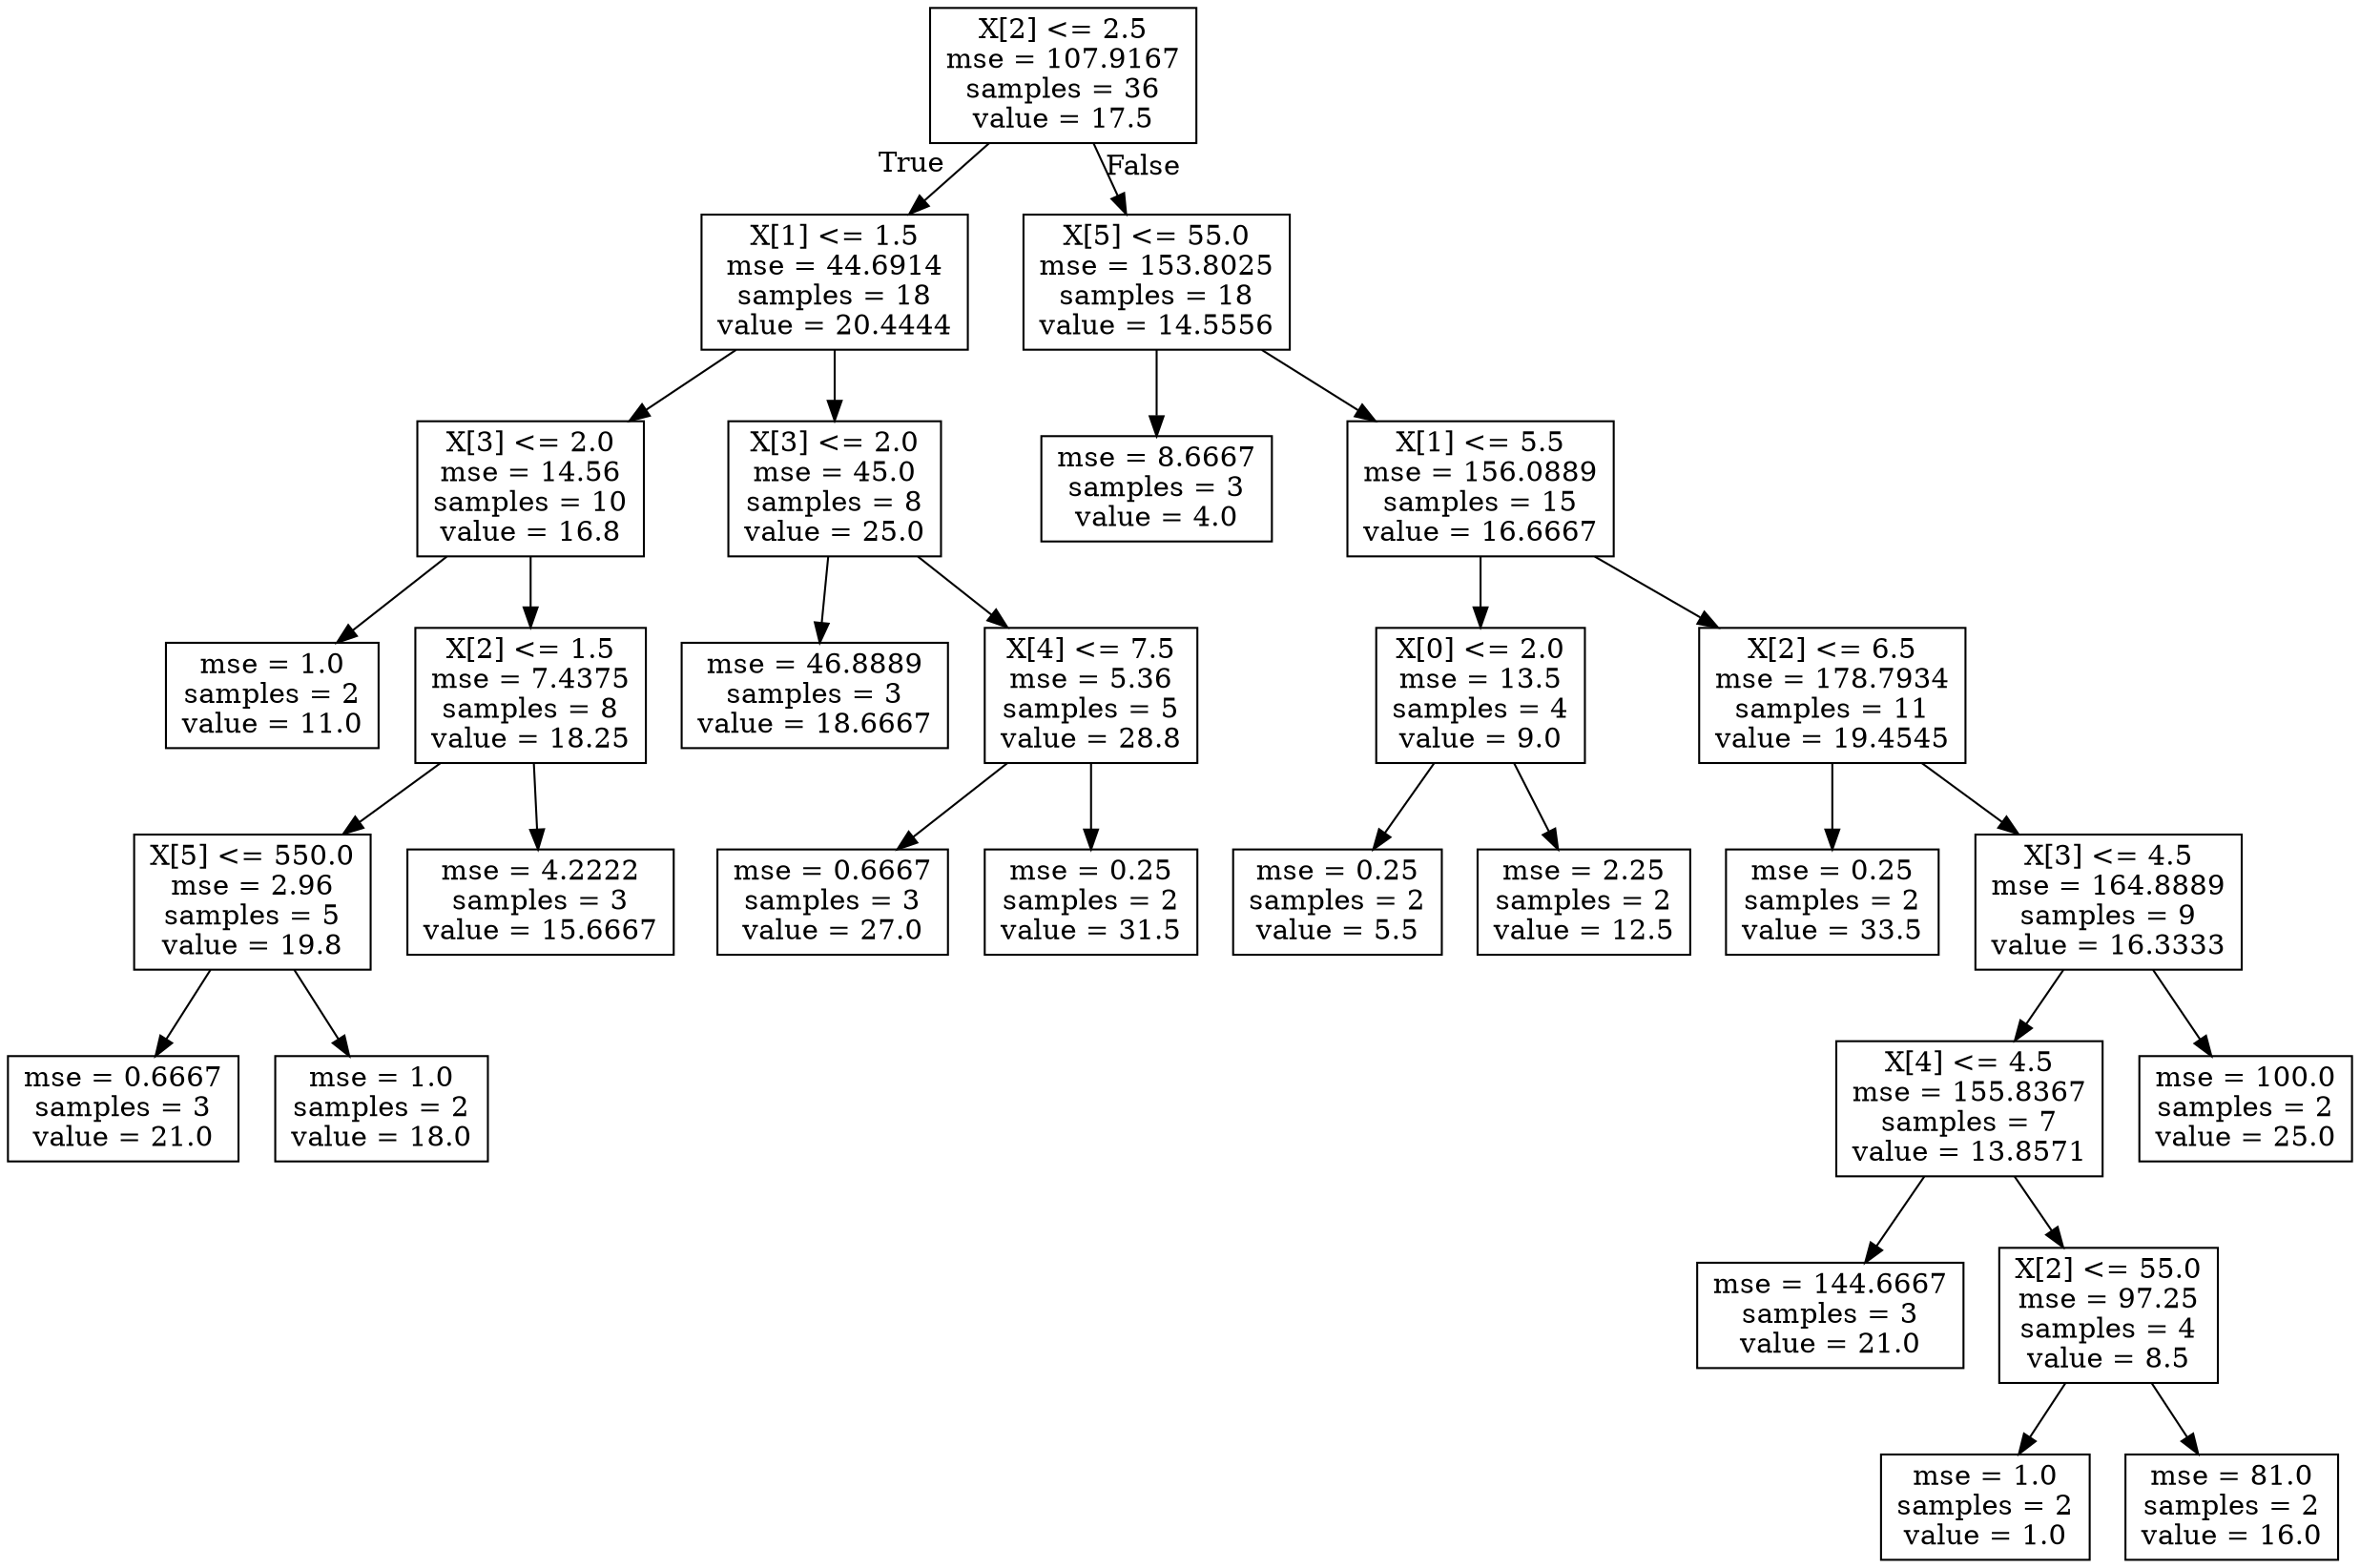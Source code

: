 digraph Tree {
node [shape=box] ;
0 [label="X[2] <= 2.5\nmse = 107.9167\nsamples = 36\nvalue = 17.5"] ;
1 [label="X[1] <= 1.5\nmse = 44.6914\nsamples = 18\nvalue = 20.4444"] ;
0 -> 1 [labeldistance=2.5, labelangle=45, headlabel="True"] ;
2 [label="X[3] <= 2.0\nmse = 14.56\nsamples = 10\nvalue = 16.8"] ;
1 -> 2 ;
3 [label="mse = 1.0\nsamples = 2\nvalue = 11.0"] ;
2 -> 3 ;
4 [label="X[2] <= 1.5\nmse = 7.4375\nsamples = 8\nvalue = 18.25"] ;
2 -> 4 ;
5 [label="X[5] <= 550.0\nmse = 2.96\nsamples = 5\nvalue = 19.8"] ;
4 -> 5 ;
6 [label="mse = 0.6667\nsamples = 3\nvalue = 21.0"] ;
5 -> 6 ;
7 [label="mse = 1.0\nsamples = 2\nvalue = 18.0"] ;
5 -> 7 ;
8 [label="mse = 4.2222\nsamples = 3\nvalue = 15.6667"] ;
4 -> 8 ;
9 [label="X[3] <= 2.0\nmse = 45.0\nsamples = 8\nvalue = 25.0"] ;
1 -> 9 ;
10 [label="mse = 46.8889\nsamples = 3\nvalue = 18.6667"] ;
9 -> 10 ;
11 [label="X[4] <= 7.5\nmse = 5.36\nsamples = 5\nvalue = 28.8"] ;
9 -> 11 ;
12 [label="mse = 0.6667\nsamples = 3\nvalue = 27.0"] ;
11 -> 12 ;
13 [label="mse = 0.25\nsamples = 2\nvalue = 31.5"] ;
11 -> 13 ;
14 [label="X[5] <= 55.0\nmse = 153.8025\nsamples = 18\nvalue = 14.5556"] ;
0 -> 14 [labeldistance=2.5, labelangle=-45, headlabel="False"] ;
15 [label="mse = 8.6667\nsamples = 3\nvalue = 4.0"] ;
14 -> 15 ;
16 [label="X[1] <= 5.5\nmse = 156.0889\nsamples = 15\nvalue = 16.6667"] ;
14 -> 16 ;
17 [label="X[0] <= 2.0\nmse = 13.5\nsamples = 4\nvalue = 9.0"] ;
16 -> 17 ;
18 [label="mse = 0.25\nsamples = 2\nvalue = 5.5"] ;
17 -> 18 ;
19 [label="mse = 2.25\nsamples = 2\nvalue = 12.5"] ;
17 -> 19 ;
20 [label="X[2] <= 6.5\nmse = 178.7934\nsamples = 11\nvalue = 19.4545"] ;
16 -> 20 ;
21 [label="mse = 0.25\nsamples = 2\nvalue = 33.5"] ;
20 -> 21 ;
22 [label="X[3] <= 4.5\nmse = 164.8889\nsamples = 9\nvalue = 16.3333"] ;
20 -> 22 ;
23 [label="X[4] <= 4.5\nmse = 155.8367\nsamples = 7\nvalue = 13.8571"] ;
22 -> 23 ;
24 [label="mse = 144.6667\nsamples = 3\nvalue = 21.0"] ;
23 -> 24 ;
25 [label="X[2] <= 55.0\nmse = 97.25\nsamples = 4\nvalue = 8.5"] ;
23 -> 25 ;
26 [label="mse = 1.0\nsamples = 2\nvalue = 1.0"] ;
25 -> 26 ;
27 [label="mse = 81.0\nsamples = 2\nvalue = 16.0"] ;
25 -> 27 ;
28 [label="mse = 100.0\nsamples = 2\nvalue = 25.0"] ;
22 -> 28 ;
}